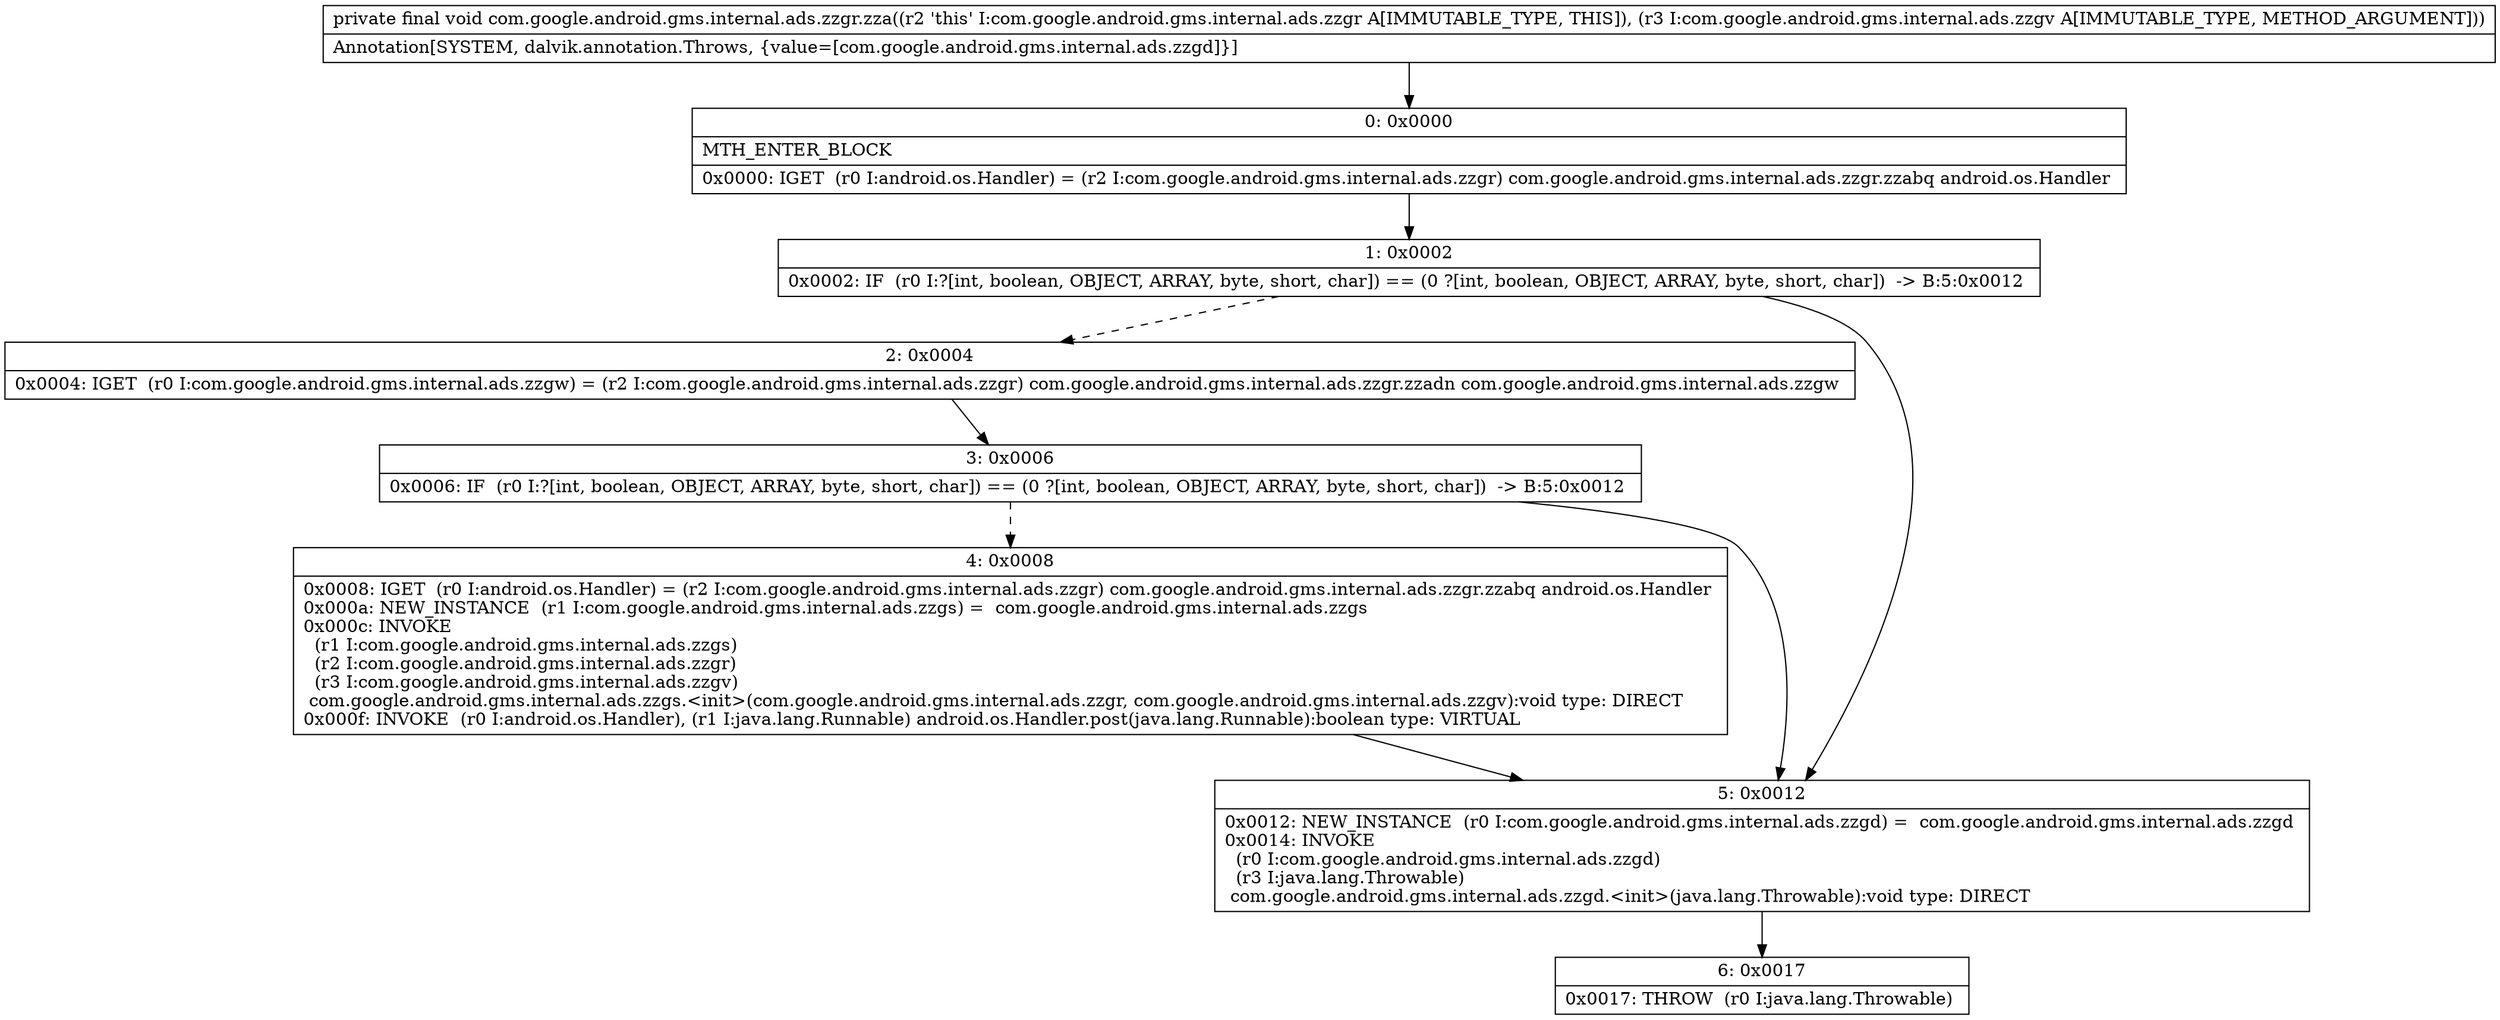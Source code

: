 digraph "CFG forcom.google.android.gms.internal.ads.zzgr.zza(Lcom\/google\/android\/gms\/internal\/ads\/zzgv;)V" {
Node_0 [shape=record,label="{0\:\ 0x0000|MTH_ENTER_BLOCK\l|0x0000: IGET  (r0 I:android.os.Handler) = (r2 I:com.google.android.gms.internal.ads.zzgr) com.google.android.gms.internal.ads.zzgr.zzabq android.os.Handler \l}"];
Node_1 [shape=record,label="{1\:\ 0x0002|0x0002: IF  (r0 I:?[int, boolean, OBJECT, ARRAY, byte, short, char]) == (0 ?[int, boolean, OBJECT, ARRAY, byte, short, char])  \-\> B:5:0x0012 \l}"];
Node_2 [shape=record,label="{2\:\ 0x0004|0x0004: IGET  (r0 I:com.google.android.gms.internal.ads.zzgw) = (r2 I:com.google.android.gms.internal.ads.zzgr) com.google.android.gms.internal.ads.zzgr.zzadn com.google.android.gms.internal.ads.zzgw \l}"];
Node_3 [shape=record,label="{3\:\ 0x0006|0x0006: IF  (r0 I:?[int, boolean, OBJECT, ARRAY, byte, short, char]) == (0 ?[int, boolean, OBJECT, ARRAY, byte, short, char])  \-\> B:5:0x0012 \l}"];
Node_4 [shape=record,label="{4\:\ 0x0008|0x0008: IGET  (r0 I:android.os.Handler) = (r2 I:com.google.android.gms.internal.ads.zzgr) com.google.android.gms.internal.ads.zzgr.zzabq android.os.Handler \l0x000a: NEW_INSTANCE  (r1 I:com.google.android.gms.internal.ads.zzgs) =  com.google.android.gms.internal.ads.zzgs \l0x000c: INVOKE  \l  (r1 I:com.google.android.gms.internal.ads.zzgs)\l  (r2 I:com.google.android.gms.internal.ads.zzgr)\l  (r3 I:com.google.android.gms.internal.ads.zzgv)\l com.google.android.gms.internal.ads.zzgs.\<init\>(com.google.android.gms.internal.ads.zzgr, com.google.android.gms.internal.ads.zzgv):void type: DIRECT \l0x000f: INVOKE  (r0 I:android.os.Handler), (r1 I:java.lang.Runnable) android.os.Handler.post(java.lang.Runnable):boolean type: VIRTUAL \l}"];
Node_5 [shape=record,label="{5\:\ 0x0012|0x0012: NEW_INSTANCE  (r0 I:com.google.android.gms.internal.ads.zzgd) =  com.google.android.gms.internal.ads.zzgd \l0x0014: INVOKE  \l  (r0 I:com.google.android.gms.internal.ads.zzgd)\l  (r3 I:java.lang.Throwable)\l com.google.android.gms.internal.ads.zzgd.\<init\>(java.lang.Throwable):void type: DIRECT \l}"];
Node_6 [shape=record,label="{6\:\ 0x0017|0x0017: THROW  (r0 I:java.lang.Throwable) \l}"];
MethodNode[shape=record,label="{private final void com.google.android.gms.internal.ads.zzgr.zza((r2 'this' I:com.google.android.gms.internal.ads.zzgr A[IMMUTABLE_TYPE, THIS]), (r3 I:com.google.android.gms.internal.ads.zzgv A[IMMUTABLE_TYPE, METHOD_ARGUMENT]))  | Annotation[SYSTEM, dalvik.annotation.Throws, \{value=[com.google.android.gms.internal.ads.zzgd]\}]\l}"];
MethodNode -> Node_0;
Node_0 -> Node_1;
Node_1 -> Node_2[style=dashed];
Node_1 -> Node_5;
Node_2 -> Node_3;
Node_3 -> Node_4[style=dashed];
Node_3 -> Node_5;
Node_4 -> Node_5;
Node_5 -> Node_6;
}

